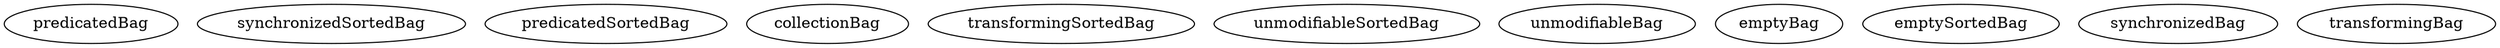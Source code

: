digraph G {
predicatedBag;
synchronizedSortedBag;
predicatedSortedBag;
collectionBag;
transformingSortedBag;
unmodifiableSortedBag;
unmodifiableBag;
emptyBag;
emptySortedBag;
synchronizedBag;
transformingBag;
}